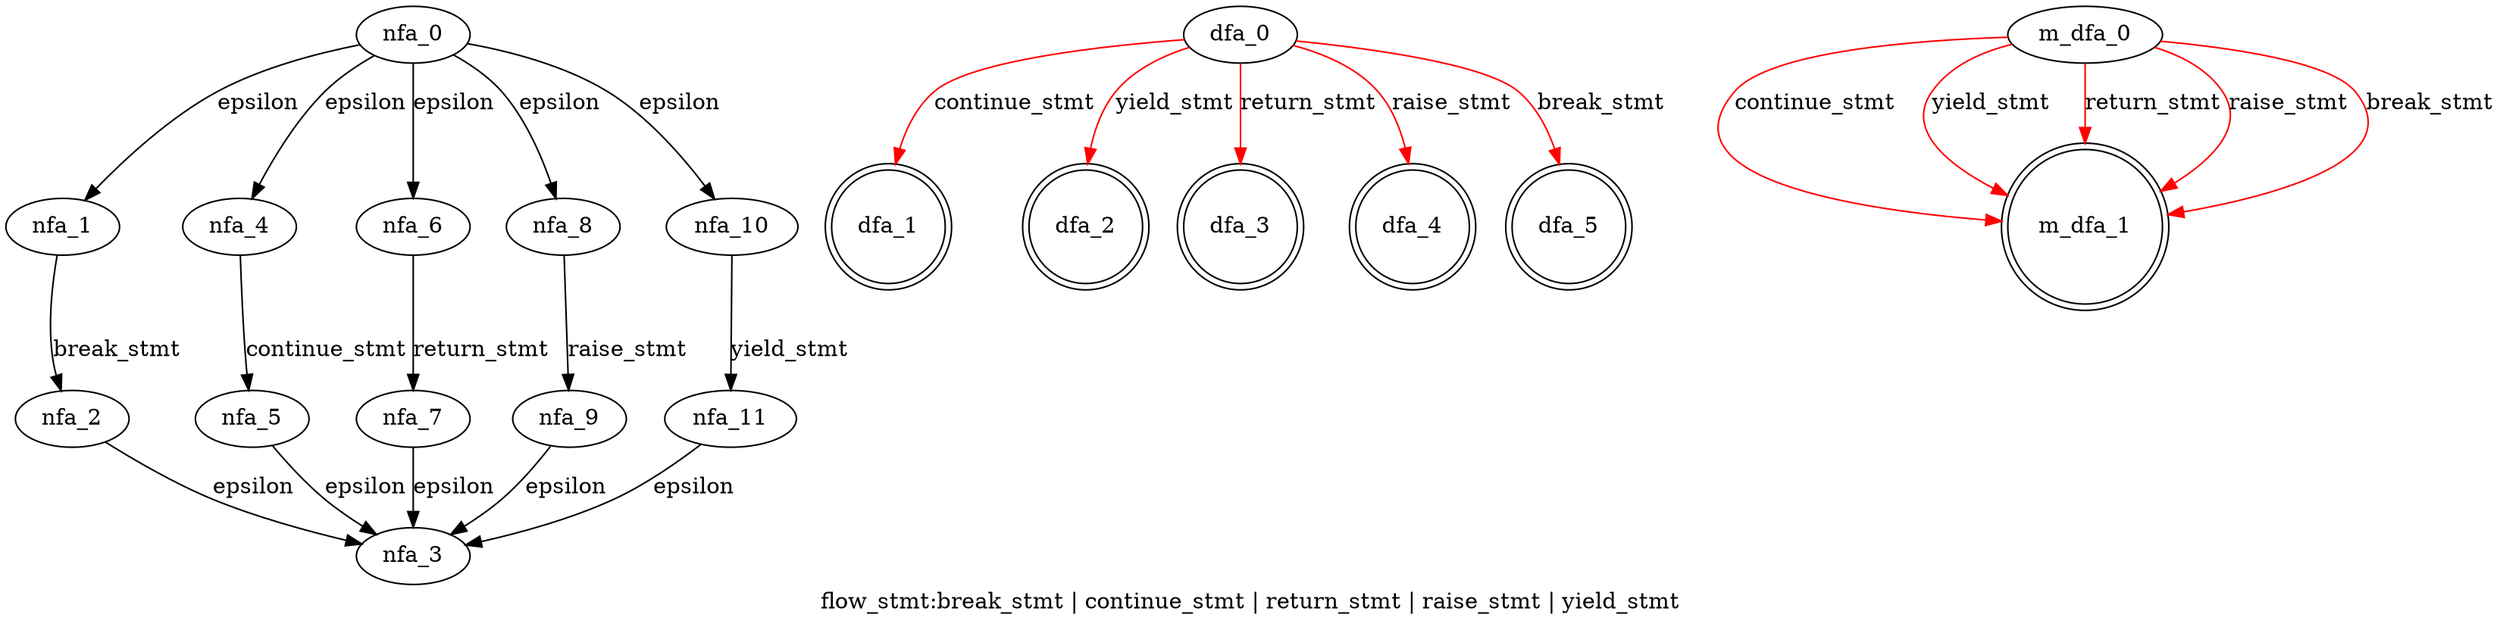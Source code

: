 digraph flow_stmt {
 graph[label="flow_stmt:break_stmt | continue_stmt | return_stmt | raise_stmt | yield_stmt"]
 subgraph flow_stmt_nfa {
  nfa_0->nfa_1[label="epsilon"]
  nfa_1->nfa_2[label="break_stmt"]
  nfa_2->nfa_3[label="epsilon"]
  nfa_0->nfa_4[label="epsilon"]
  nfa_4->nfa_5[label="continue_stmt"]
  nfa_5->nfa_3[label="epsilon"]
  nfa_0->nfa_6[label="epsilon"]
  nfa_6->nfa_7[label="return_stmt"]
  nfa_7->nfa_3[label="epsilon"]
  nfa_0->nfa_8[label="epsilon"]
  nfa_8->nfa_9[label="raise_stmt"]
  nfa_9->nfa_3[label="epsilon"]
  nfa_0->nfa_10[label="epsilon"]
  nfa_10->nfa_11[label="yield_stmt"]
  nfa_11->nfa_3[label="epsilon"]
  }
 subgraph flow_stmt_dfa {
  dfa_0->dfa_1[label="continue_stmt",color=red]
  dfa_0->dfa_2[label="yield_stmt",color=red]
  dfa_0->dfa_3[label="return_stmt",color=red]
  dfa_0->dfa_4[label="raise_stmt",color=red]
  dfa_0->dfa_5[label="break_stmt",color=red]
  dfa_1[shape=doublecircle]
  dfa_2[shape=doublecircle]
  dfa_3[shape=doublecircle]
  dfa_4[shape=doublecircle]
  dfa_5[shape=doublecircle]
  }
 subgraph flow_stmt_m_dfa {
  m_dfa_0->m_dfa_1[label="continue_stmt",color=red]
  m_dfa_0->m_dfa_1[label="yield_stmt",color=red]
  m_dfa_0->m_dfa_1[label="return_stmt",color=red]
  m_dfa_0->m_dfa_1[label="raise_stmt",color=red]
  m_dfa_0->m_dfa_1[label="break_stmt",color=red]
  m_dfa_1[shape=doublecircle]
  }
}

